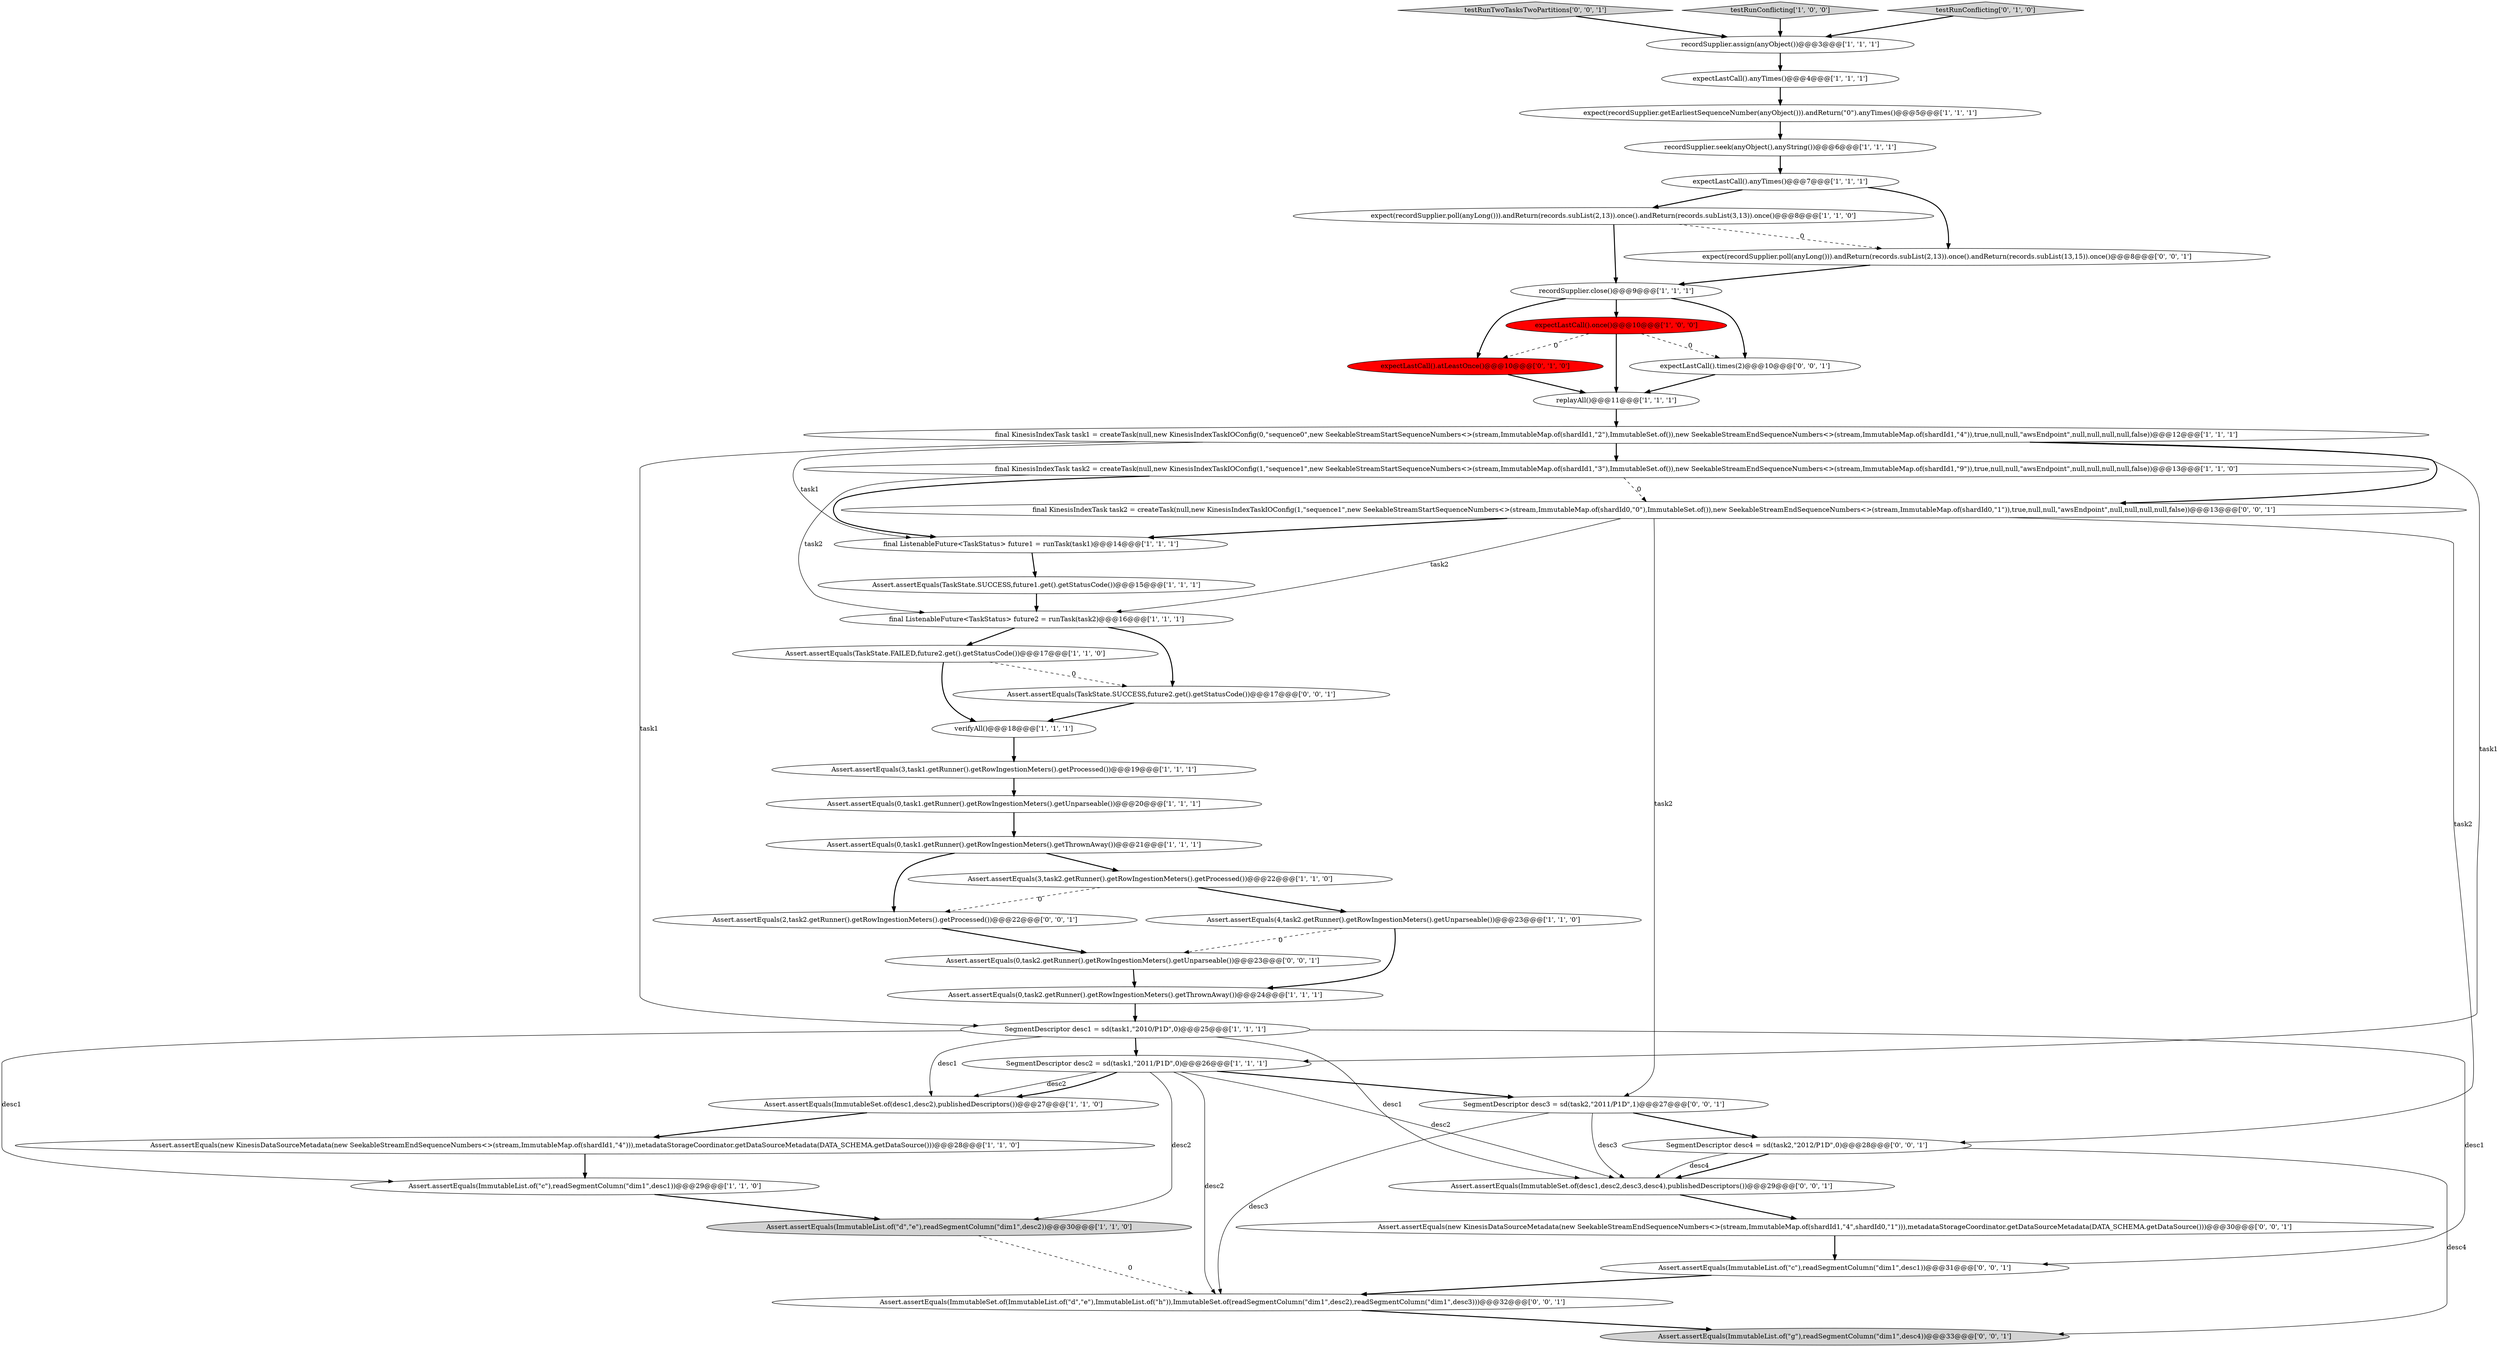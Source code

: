 digraph {
20 [style = filled, label = "verifyAll()@@@18@@@['1', '1', '1']", fillcolor = white, shape = ellipse image = "AAA0AAABBB1BBB"];
17 [style = filled, label = "recordSupplier.seek(anyObject(),anyString())@@@6@@@['1', '1', '1']", fillcolor = white, shape = ellipse image = "AAA0AAABBB1BBB"];
24 [style = filled, label = "expect(recordSupplier.poll(anyLong())).andReturn(records.subList(2,13)).once().andReturn(records.subList(3,13)).once()@@@8@@@['1', '1', '0']", fillcolor = white, shape = ellipse image = "AAA0AAABBB1BBB"];
1 [style = filled, label = "Assert.assertEquals(0,task1.getRunner().getRowIngestionMeters().getThrownAway())@@@21@@@['1', '1', '1']", fillcolor = white, shape = ellipse image = "AAA0AAABBB1BBB"];
40 [style = filled, label = "SegmentDescriptor desc4 = sd(task2,\"2012/P1D\",0)@@@28@@@['0', '0', '1']", fillcolor = white, shape = ellipse image = "AAA0AAABBB3BBB"];
35 [style = filled, label = "final KinesisIndexTask task2 = createTask(null,new KinesisIndexTaskIOConfig(1,\"sequence1\",new SeekableStreamStartSequenceNumbers<>(stream,ImmutableMap.of(shardId0,\"0\"),ImmutableSet.of()),new SeekableStreamEndSequenceNumbers<>(stream,ImmutableMap.of(shardId0,\"1\")),true,null,null,\"awsEndpoint\",null,null,null,null,false))@@@13@@@['0', '0', '1']", fillcolor = white, shape = ellipse image = "AAA0AAABBB3BBB"];
26 [style = filled, label = "final KinesisIndexTask task2 = createTask(null,new KinesisIndexTaskIOConfig(1,\"sequence1\",new SeekableStreamStartSequenceNumbers<>(stream,ImmutableMap.of(shardId1,\"3\"),ImmutableSet.of()),new SeekableStreamEndSequenceNumbers<>(stream,ImmutableMap.of(shardId1,\"9\")),true,null,null,\"awsEndpoint\",null,null,null,null,false))@@@13@@@['1', '1', '0']", fillcolor = white, shape = ellipse image = "AAA0AAABBB1BBB"];
8 [style = filled, label = "Assert.assertEquals(0,task2.getRunner().getRowIngestionMeters().getThrownAway())@@@24@@@['1', '1', '1']", fillcolor = white, shape = ellipse image = "AAA0AAABBB1BBB"];
6 [style = filled, label = "expectLastCall().once()@@@10@@@['1', '0', '0']", fillcolor = red, shape = ellipse image = "AAA1AAABBB1BBB"];
13 [style = filled, label = "final ListenableFuture<TaskStatus> future1 = runTask(task1)@@@14@@@['1', '1', '1']", fillcolor = white, shape = ellipse image = "AAA0AAABBB1BBB"];
21 [style = filled, label = "expect(recordSupplier.getEarliestSequenceNumber(anyObject())).andReturn(\"0\").anyTimes()@@@5@@@['1', '1', '1']", fillcolor = white, shape = ellipse image = "AAA0AAABBB1BBB"];
22 [style = filled, label = "Assert.assertEquals(4,task2.getRunner().getRowIngestionMeters().getUnparseable())@@@23@@@['1', '1', '0']", fillcolor = white, shape = ellipse image = "AAA0AAABBB1BBB"];
36 [style = filled, label = "testRunTwoTasksTwoPartitions['0', '0', '1']", fillcolor = lightgray, shape = diamond image = "AAA0AAABBB3BBB"];
23 [style = filled, label = "Assert.assertEquals(3,task2.getRunner().getRowIngestionMeters().getProcessed())@@@22@@@['1', '1', '0']", fillcolor = white, shape = ellipse image = "AAA0AAABBB1BBB"];
12 [style = filled, label = "testRunConflicting['1', '0', '0']", fillcolor = lightgray, shape = diamond image = "AAA0AAABBB1BBB"];
44 [style = filled, label = "Assert.assertEquals(ImmutableSet.of(ImmutableList.of(\"d\",\"e\"),ImmutableList.of(\"h\")),ImmutableSet.of(readSegmentColumn(\"dim1\",desc2),readSegmentColumn(\"dim1\",desc3)))@@@32@@@['0', '0', '1']", fillcolor = white, shape = ellipse image = "AAA0AAABBB3BBB"];
34 [style = filled, label = "expect(recordSupplier.poll(anyLong())).andReturn(records.subList(2,13)).once().andReturn(records.subList(13,15)).once()@@@8@@@['0', '0', '1']", fillcolor = white, shape = ellipse image = "AAA0AAABBB3BBB"];
27 [style = filled, label = "recordSupplier.close()@@@9@@@['1', '1', '1']", fillcolor = white, shape = ellipse image = "AAA0AAABBB1BBB"];
28 [style = filled, label = "SegmentDescriptor desc1 = sd(task1,\"2010/P1D\",0)@@@25@@@['1', '1', '1']", fillcolor = white, shape = ellipse image = "AAA0AAABBB1BBB"];
3 [style = filled, label = "Assert.assertEquals(0,task1.getRunner().getRowIngestionMeters().getUnparseable())@@@20@@@['1', '1', '1']", fillcolor = white, shape = ellipse image = "AAA0AAABBB1BBB"];
18 [style = filled, label = "expectLastCall().anyTimes()@@@4@@@['1', '1', '1']", fillcolor = white, shape = ellipse image = "AAA0AAABBB1BBB"];
14 [style = filled, label = "SegmentDescriptor desc2 = sd(task1,\"2011/P1D\",0)@@@26@@@['1', '1', '1']", fillcolor = white, shape = ellipse image = "AAA0AAABBB1BBB"];
0 [style = filled, label = "Assert.assertEquals(TaskState.SUCCESS,future1.get().getStatusCode())@@@15@@@['1', '1', '1']", fillcolor = white, shape = ellipse image = "AAA0AAABBB1BBB"];
10 [style = filled, label = "Assert.assertEquals(ImmutableList.of(\"d\",\"e\"),readSegmentColumn(\"dim1\",desc2))@@@30@@@['1', '1', '0']", fillcolor = lightgray, shape = ellipse image = "AAA0AAABBB1BBB"];
11 [style = filled, label = "Assert.assertEquals(ImmutableList.of(\"c\"),readSegmentColumn(\"dim1\",desc1))@@@29@@@['1', '1', '0']", fillcolor = white, shape = ellipse image = "AAA0AAABBB1BBB"];
39 [style = filled, label = "Assert.assertEquals(TaskState.SUCCESS,future2.get().getStatusCode())@@@17@@@['0', '0', '1']", fillcolor = white, shape = ellipse image = "AAA0AAABBB3BBB"];
42 [style = filled, label = "Assert.assertEquals(ImmutableList.of(\"g\"),readSegmentColumn(\"dim1\",desc4))@@@33@@@['0', '0', '1']", fillcolor = lightgray, shape = ellipse image = "AAA0AAABBB3BBB"];
41 [style = filled, label = "SegmentDescriptor desc3 = sd(task2,\"2011/P1D\",1)@@@27@@@['0', '0', '1']", fillcolor = white, shape = ellipse image = "AAA0AAABBB3BBB"];
4 [style = filled, label = "Assert.assertEquals(TaskState.FAILED,future2.get().getStatusCode())@@@17@@@['1', '1', '0']", fillcolor = white, shape = ellipse image = "AAA0AAABBB1BBB"];
2 [style = filled, label = "Assert.assertEquals(3,task1.getRunner().getRowIngestionMeters().getProcessed())@@@19@@@['1', '1', '1']", fillcolor = white, shape = ellipse image = "AAA0AAABBB1BBB"];
7 [style = filled, label = "replayAll()@@@11@@@['1', '1', '1']", fillcolor = white, shape = ellipse image = "AAA0AAABBB1BBB"];
33 [style = filled, label = "Assert.assertEquals(ImmutableList.of(\"c\"),readSegmentColumn(\"dim1\",desc1))@@@31@@@['0', '0', '1']", fillcolor = white, shape = ellipse image = "AAA0AAABBB3BBB"];
15 [style = filled, label = "final KinesisIndexTask task1 = createTask(null,new KinesisIndexTaskIOConfig(0,\"sequence0\",new SeekableStreamStartSequenceNumbers<>(stream,ImmutableMap.of(shardId1,\"2\"),ImmutableSet.of()),new SeekableStreamEndSequenceNumbers<>(stream,ImmutableMap.of(shardId1,\"4\")),true,null,null,\"awsEndpoint\",null,null,null,null,false))@@@12@@@['1', '1', '1']", fillcolor = white, shape = ellipse image = "AAA0AAABBB1BBB"];
43 [style = filled, label = "expectLastCall().times(2)@@@10@@@['0', '0', '1']", fillcolor = white, shape = ellipse image = "AAA0AAABBB3BBB"];
31 [style = filled, label = "Assert.assertEquals(2,task2.getRunner().getRowIngestionMeters().getProcessed())@@@22@@@['0', '0', '1']", fillcolor = white, shape = ellipse image = "AAA0AAABBB3BBB"];
37 [style = filled, label = "Assert.assertEquals(new KinesisDataSourceMetadata(new SeekableStreamEndSequenceNumbers<>(stream,ImmutableMap.of(shardId1,\"4\",shardId0,\"1\"))),metadataStorageCoordinator.getDataSourceMetadata(DATA_SCHEMA.getDataSource()))@@@30@@@['0', '0', '1']", fillcolor = white, shape = ellipse image = "AAA0AAABBB3BBB"];
16 [style = filled, label = "recordSupplier.assign(anyObject())@@@3@@@['1', '1', '1']", fillcolor = white, shape = ellipse image = "AAA0AAABBB1BBB"];
38 [style = filled, label = "Assert.assertEquals(ImmutableSet.of(desc1,desc2,desc3,desc4),publishedDescriptors())@@@29@@@['0', '0', '1']", fillcolor = white, shape = ellipse image = "AAA0AAABBB3BBB"];
5 [style = filled, label = "Assert.assertEquals(ImmutableSet.of(desc1,desc2),publishedDescriptors())@@@27@@@['1', '1', '0']", fillcolor = white, shape = ellipse image = "AAA0AAABBB1BBB"];
9 [style = filled, label = "Assert.assertEquals(new KinesisDataSourceMetadata(new SeekableStreamEndSequenceNumbers<>(stream,ImmutableMap.of(shardId1,\"4\"))),metadataStorageCoordinator.getDataSourceMetadata(DATA_SCHEMA.getDataSource()))@@@28@@@['1', '1', '0']", fillcolor = white, shape = ellipse image = "AAA0AAABBB1BBB"];
30 [style = filled, label = "expectLastCall().atLeastOnce()@@@10@@@['0', '1', '0']", fillcolor = red, shape = ellipse image = "AAA1AAABBB2BBB"];
32 [style = filled, label = "Assert.assertEquals(0,task2.getRunner().getRowIngestionMeters().getUnparseable())@@@23@@@['0', '0', '1']", fillcolor = white, shape = ellipse image = "AAA0AAABBB3BBB"];
19 [style = filled, label = "final ListenableFuture<TaskStatus> future2 = runTask(task2)@@@16@@@['1', '1', '1']", fillcolor = white, shape = ellipse image = "AAA0AAABBB1BBB"];
25 [style = filled, label = "expectLastCall().anyTimes()@@@7@@@['1', '1', '1']", fillcolor = white, shape = ellipse image = "AAA0AAABBB1BBB"];
29 [style = filled, label = "testRunConflicting['0', '1', '0']", fillcolor = lightgray, shape = diamond image = "AAA0AAABBB2BBB"];
41->44 [style = solid, label="desc3"];
26->19 [style = solid, label="task2"];
17->25 [style = bold, label=""];
8->28 [style = bold, label=""];
44->42 [style = bold, label=""];
16->18 [style = bold, label=""];
35->41 [style = solid, label="task2"];
27->43 [style = bold, label=""];
9->11 [style = bold, label=""];
41->38 [style = solid, label="desc3"];
3->1 [style = bold, label=""];
5->9 [style = bold, label=""];
25->34 [style = bold, label=""];
15->14 [style = solid, label="task1"];
14->10 [style = solid, label="desc2"];
0->19 [style = bold, label=""];
15->28 [style = solid, label="task1"];
6->43 [style = dashed, label="0"];
31->32 [style = bold, label=""];
2->3 [style = bold, label=""];
27->30 [style = bold, label=""];
23->31 [style = dashed, label="0"];
19->39 [style = bold, label=""];
10->44 [style = dashed, label="0"];
22->32 [style = dashed, label="0"];
12->16 [style = bold, label=""];
14->5 [style = solid, label="desc2"];
14->44 [style = solid, label="desc2"];
26->35 [style = dashed, label="0"];
4->39 [style = dashed, label="0"];
40->38 [style = bold, label=""];
27->6 [style = bold, label=""];
26->13 [style = bold, label=""];
1->23 [style = bold, label=""];
28->14 [style = bold, label=""];
15->35 [style = bold, label=""];
15->26 [style = bold, label=""];
20->2 [style = bold, label=""];
43->7 [style = bold, label=""];
22->8 [style = bold, label=""];
35->19 [style = solid, label="task2"];
28->11 [style = solid, label="desc1"];
25->24 [style = bold, label=""];
40->42 [style = solid, label="desc4"];
32->8 [style = bold, label=""];
23->22 [style = bold, label=""];
41->40 [style = bold, label=""];
38->37 [style = bold, label=""];
35->40 [style = solid, label="task2"];
11->10 [style = bold, label=""];
40->38 [style = solid, label="desc4"];
30->7 [style = bold, label=""];
15->13 [style = solid, label="task1"];
4->20 [style = bold, label=""];
28->5 [style = solid, label="desc1"];
28->38 [style = solid, label="desc1"];
36->16 [style = bold, label=""];
7->15 [style = bold, label=""];
14->38 [style = solid, label="desc2"];
6->30 [style = dashed, label="0"];
19->4 [style = bold, label=""];
18->21 [style = bold, label=""];
6->7 [style = bold, label=""];
35->13 [style = bold, label=""];
39->20 [style = bold, label=""];
34->27 [style = bold, label=""];
1->31 [style = bold, label=""];
37->33 [style = bold, label=""];
21->17 [style = bold, label=""];
24->27 [style = bold, label=""];
29->16 [style = bold, label=""];
14->41 [style = bold, label=""];
33->44 [style = bold, label=""];
28->33 [style = solid, label="desc1"];
24->34 [style = dashed, label="0"];
13->0 [style = bold, label=""];
14->5 [style = bold, label=""];
}
